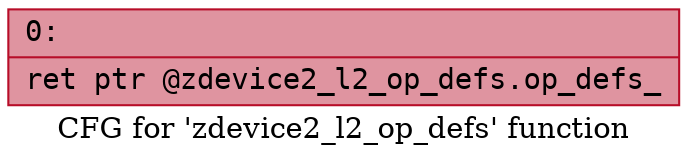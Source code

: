 digraph "CFG for 'zdevice2_l2_op_defs' function" {
	label="CFG for 'zdevice2_l2_op_defs' function";

	Node0x60000010e030 [shape=record,color="#b70d28ff", style=filled, fillcolor="#b70d2870" fontname="Courier",label="{0:\l|  ret ptr @zdevice2_l2_op_defs.op_defs_\l}"];
}
